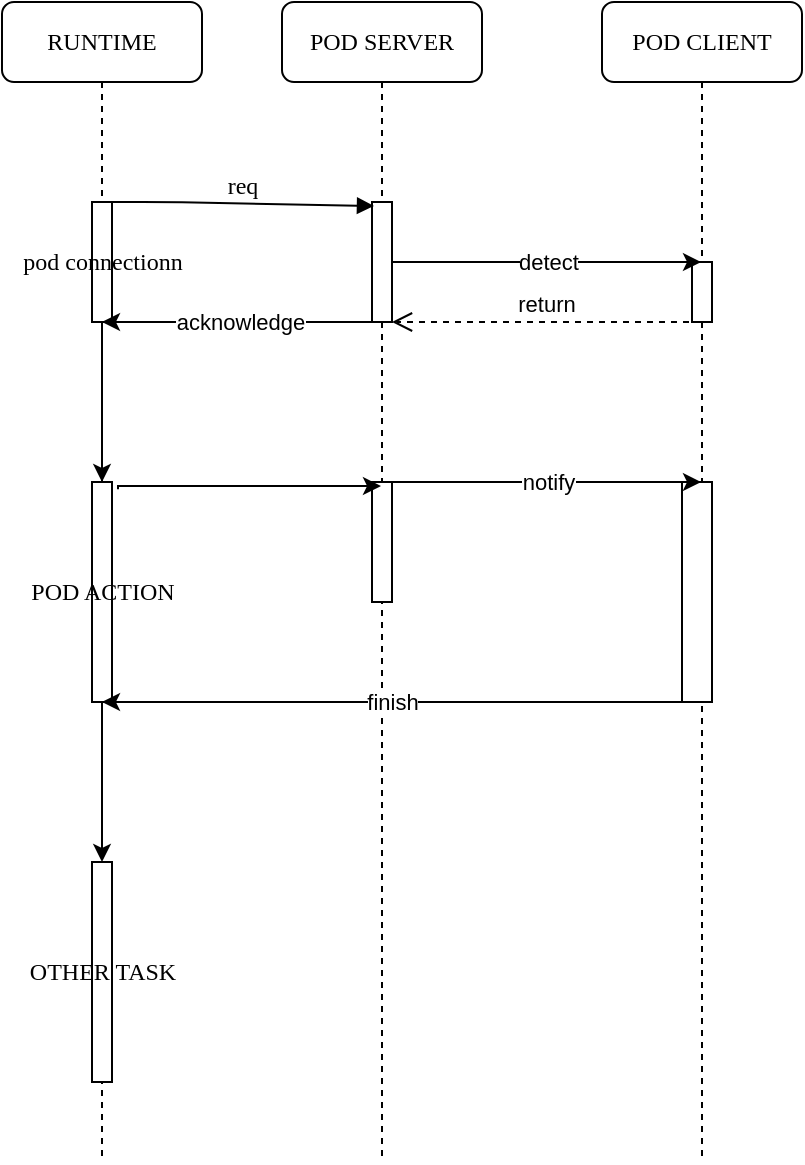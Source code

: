 <mxfile version="14.5.3" type="github">
  <diagram name="Page-1" id="13e1069c-82ec-6db2-03f1-153e76fe0fe0">
    <mxGraphModel dx="1186" dy="678" grid="1" gridSize="10" guides="1" tooltips="1" connect="1" arrows="1" fold="1" page="1" pageScale="1" pageWidth="1100" pageHeight="850" background="#ffffff" math="0" shadow="0">
      <root>
        <mxCell id="0" />
        <mxCell id="1" parent="0" />
        <mxCell id="7baba1c4bc27f4b0-2" value="POD SERVER&lt;br&gt;" style="shape=umlLifeline;perimeter=lifelinePerimeter;whiteSpace=wrap;html=1;container=1;collapsible=0;recursiveResize=0;outlineConnect=0;rounded=1;shadow=0;comic=0;labelBackgroundColor=none;strokeWidth=1;fontFamily=Verdana;fontSize=12;align=center;" parent="1" vertex="1">
          <mxGeometry x="240" y="80" width="100" height="580" as="geometry" />
        </mxCell>
        <mxCell id="7baba1c4bc27f4b0-10" value="" style="html=1;points=[];perimeter=orthogonalPerimeter;rounded=0;shadow=0;comic=0;labelBackgroundColor=none;strokeWidth=1;fontFamily=Verdana;fontSize=12;align=center;" parent="7baba1c4bc27f4b0-2" vertex="1">
          <mxGeometry x="45" y="100" width="10" height="60" as="geometry" />
        </mxCell>
        <mxCell id="LvZ0rz3JUGTfuzkwdjG--10" value="" style="html=1;points=[];perimeter=orthogonalPerimeter;rounded=0;shadow=0;comic=0;labelBackgroundColor=none;strokeWidth=1;fontFamily=Verdana;fontSize=12;align=center;" vertex="1" parent="7baba1c4bc27f4b0-2">
          <mxGeometry x="45" y="240" width="10" height="60" as="geometry" />
        </mxCell>
        <mxCell id="7baba1c4bc27f4b0-3" value="POD CLIENT" style="shape=umlLifeline;perimeter=lifelinePerimeter;whiteSpace=wrap;html=1;container=1;collapsible=0;recursiveResize=0;outlineConnect=0;rounded=1;shadow=0;comic=0;labelBackgroundColor=none;strokeWidth=1;fontFamily=Verdana;fontSize=12;align=center;" parent="1" vertex="1">
          <mxGeometry x="400" y="80" width="100" height="580" as="geometry" />
        </mxCell>
        <mxCell id="7baba1c4bc27f4b0-13" value="" style="html=1;points=[];perimeter=orthogonalPerimeter;rounded=0;shadow=0;comic=0;labelBackgroundColor=none;strokeWidth=1;fontFamily=Verdana;fontSize=12;align=center;" parent="7baba1c4bc27f4b0-3" vertex="1">
          <mxGeometry x="45" y="130" width="10" height="30" as="geometry" />
        </mxCell>
        <mxCell id="LvZ0rz3JUGTfuzkwdjG--18" value="" style="html=1;points=[];perimeter=orthogonalPerimeter;rounded=0;shadow=0;comic=0;labelBackgroundColor=none;strokeWidth=1;fontFamily=Verdana;fontSize=12;align=center;" vertex="1" parent="7baba1c4bc27f4b0-3">
          <mxGeometry x="40" y="240" width="15" height="110" as="geometry" />
        </mxCell>
        <mxCell id="LvZ0rz3JUGTfuzkwdjG--9" value="" style="edgeStyle=orthogonalEdgeStyle;rounded=0;orthogonalLoop=1;jettySize=auto;html=1;exitX=1.3;exitY=0.033;exitDx=0;exitDy=0;exitPerimeter=0;" edge="1" parent="1" source="LvZ0rz3JUGTfuzkwdjG--6" target="7baba1c4bc27f4b0-2">
          <mxGeometry relative="1" as="geometry">
            <Array as="points">
              <mxPoint x="180" y="322" />
              <mxPoint x="180" y="322" />
            </Array>
          </mxGeometry>
        </mxCell>
        <mxCell id="7baba1c4bc27f4b0-8" value="RUNTIME" style="shape=umlLifeline;perimeter=lifelinePerimeter;whiteSpace=wrap;html=1;container=1;collapsible=0;recursiveResize=0;outlineConnect=0;rounded=1;shadow=0;comic=0;labelBackgroundColor=none;strokeWidth=1;fontFamily=Verdana;fontSize=12;align=center;" parent="1" vertex="1">
          <mxGeometry x="100" y="80" width="100" height="580" as="geometry" />
        </mxCell>
        <mxCell id="LvZ0rz3JUGTfuzkwdjG--7" value="" style="edgeStyle=orthogonalEdgeStyle;rounded=0;orthogonalLoop=1;jettySize=auto;html=1;" edge="1" parent="7baba1c4bc27f4b0-8" source="7baba1c4bc27f4b0-9" target="LvZ0rz3JUGTfuzkwdjG--6">
          <mxGeometry relative="1" as="geometry" />
        </mxCell>
        <mxCell id="7baba1c4bc27f4b0-9" value="pod connectionn" style="html=1;points=[];perimeter=orthogonalPerimeter;rounded=0;shadow=0;comic=0;labelBackgroundColor=none;strokeWidth=1;fontFamily=Verdana;fontSize=12;align=center;" parent="7baba1c4bc27f4b0-8" vertex="1">
          <mxGeometry x="45" y="100" width="10" height="60" as="geometry" />
        </mxCell>
        <mxCell id="LvZ0rz3JUGTfuzkwdjG--24" value="" style="edgeStyle=orthogonalEdgeStyle;rounded=0;orthogonalLoop=1;jettySize=auto;html=1;" edge="1" parent="7baba1c4bc27f4b0-8" source="LvZ0rz3JUGTfuzkwdjG--6" target="LvZ0rz3JUGTfuzkwdjG--23">
          <mxGeometry relative="1" as="geometry" />
        </mxCell>
        <mxCell id="LvZ0rz3JUGTfuzkwdjG--6" value="POD ACTION&lt;br&gt;" style="html=1;points=[];perimeter=orthogonalPerimeter;rounded=0;shadow=0;comic=0;labelBackgroundColor=none;strokeWidth=1;fontFamily=Verdana;fontSize=12;align=center;" vertex="1" parent="7baba1c4bc27f4b0-8">
          <mxGeometry x="45" y="240" width="10" height="110" as="geometry" />
        </mxCell>
        <mxCell id="LvZ0rz3JUGTfuzkwdjG--23" value="OTHER TASK&lt;br&gt;" style="html=1;points=[];perimeter=orthogonalPerimeter;rounded=0;shadow=0;comic=0;labelBackgroundColor=none;strokeWidth=1;fontFamily=Verdana;fontSize=12;align=center;" vertex="1" parent="7baba1c4bc27f4b0-8">
          <mxGeometry x="45" y="430" width="10" height="110" as="geometry" />
        </mxCell>
        <mxCell id="7baba1c4bc27f4b0-23" value="req&lt;br&gt;" style="html=1;verticalAlign=bottom;endArrow=block;entryX=0.1;entryY=0.033;labelBackgroundColor=none;fontFamily=Verdana;fontSize=12;entryDx=0;entryDy=0;entryPerimeter=0;" parent="1" source="7baba1c4bc27f4b0-9" target="7baba1c4bc27f4b0-10" edge="1">
          <mxGeometry relative="1" as="geometry">
            <mxPoint x="510" y="420" as="sourcePoint" />
            <Array as="points">
              <mxPoint x="180" y="180" />
            </Array>
          </mxGeometry>
        </mxCell>
        <mxCell id="LvZ0rz3JUGTfuzkwdjG--5" value="detect&lt;br&gt;" style="edgeStyle=orthogonalEdgeStyle;rounded=0;orthogonalLoop=1;jettySize=auto;html=1;" edge="1" parent="1" source="7baba1c4bc27f4b0-10" target="7baba1c4bc27f4b0-3">
          <mxGeometry relative="1" as="geometry">
            <Array as="points">
              <mxPoint x="410" y="210" />
              <mxPoint x="410" y="210" />
            </Array>
          </mxGeometry>
        </mxCell>
        <mxCell id="LvZ0rz3JUGTfuzkwdjG--4" value="acknowledge&lt;br&gt;" style="edgeStyle=orthogonalEdgeStyle;rounded=0;orthogonalLoop=1;jettySize=auto;html=1;exitX=0.2;exitY=1;exitDx=0;exitDy=0;exitPerimeter=0;" edge="1" parent="1" source="7baba1c4bc27f4b0-10" target="7baba1c4bc27f4b0-8">
          <mxGeometry relative="1" as="geometry">
            <mxPoint x="290" y="320" as="targetPoint" />
            <Array as="points">
              <mxPoint x="270" y="240" />
              <mxPoint x="270" y="240" />
            </Array>
          </mxGeometry>
        </mxCell>
        <mxCell id="LvZ0rz3JUGTfuzkwdjG--17" value="return" style="html=1;verticalAlign=bottom;endArrow=open;dashed=1;endSize=8;" edge="1" parent="1" source="7baba1c4bc27f4b0-3" target="7baba1c4bc27f4b0-10">
          <mxGeometry relative="1" as="geometry">
            <mxPoint x="390" y="220" as="sourcePoint" />
            <mxPoint x="310" y="220" as="targetPoint" />
          </mxGeometry>
        </mxCell>
        <mxCell id="LvZ0rz3JUGTfuzkwdjG--20" value="notify&lt;br&gt;" style="edgeStyle=orthogonalEdgeStyle;rounded=0;orthogonalLoop=1;jettySize=auto;html=1;" edge="1" parent="1" source="LvZ0rz3JUGTfuzkwdjG--10" target="7baba1c4bc27f4b0-3">
          <mxGeometry relative="1" as="geometry">
            <Array as="points">
              <mxPoint x="360" y="320" />
              <mxPoint x="360" y="320" />
            </Array>
          </mxGeometry>
        </mxCell>
        <mxCell id="LvZ0rz3JUGTfuzkwdjG--22" value="finish" style="edgeStyle=orthogonalEdgeStyle;rounded=0;orthogonalLoop=1;jettySize=auto;html=1;" edge="1" parent="1" source="LvZ0rz3JUGTfuzkwdjG--18" target="7baba1c4bc27f4b0-8">
          <mxGeometry relative="1" as="geometry">
            <Array as="points">
              <mxPoint x="400" y="430" />
              <mxPoint x="400" y="430" />
            </Array>
          </mxGeometry>
        </mxCell>
      </root>
    </mxGraphModel>
  </diagram>
</mxfile>
